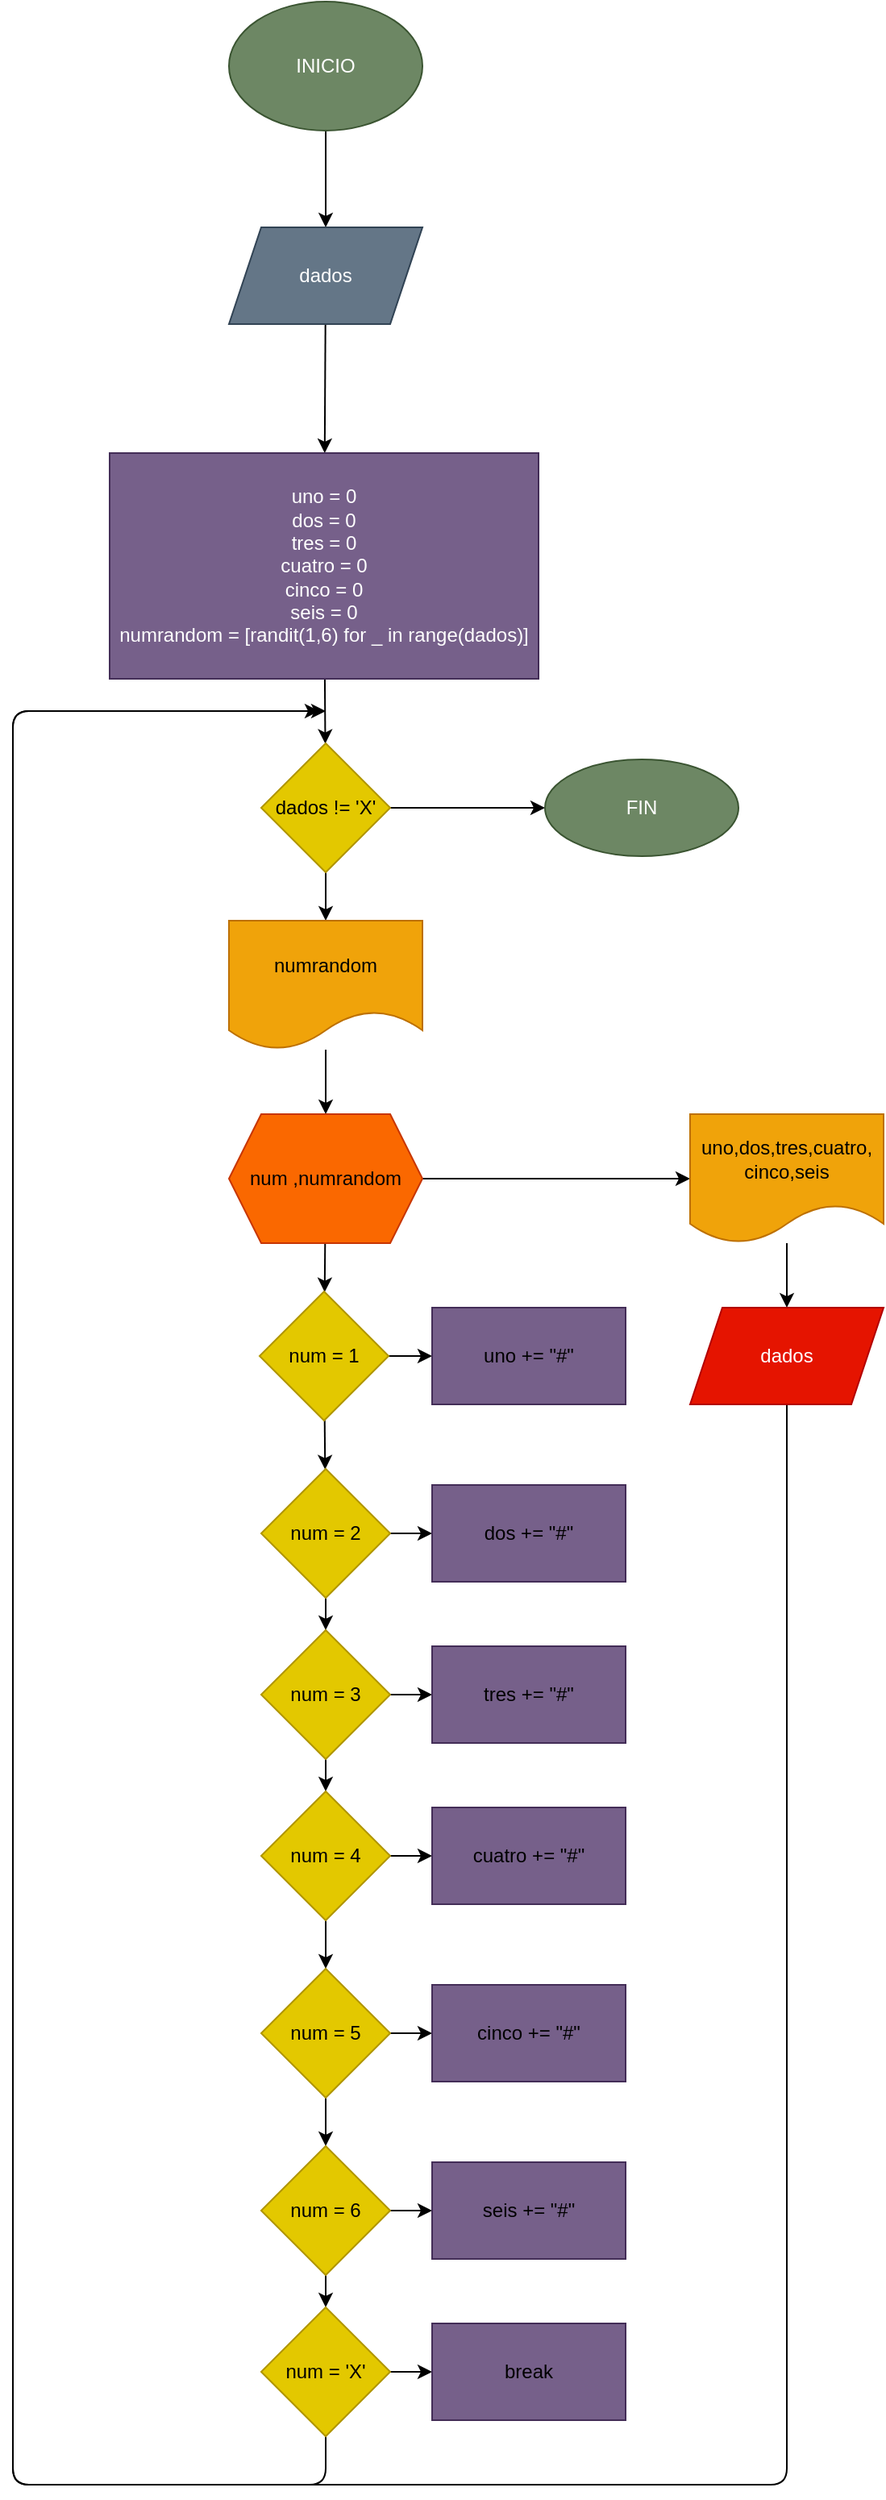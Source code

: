 <mxfile>
    <diagram id="vPcT3iFOvlTVgDfta2zC" name="Page-1">
        <mxGraphModel dx="1411" dy="1020" grid="1" gridSize="10" guides="1" tooltips="1" connect="1" arrows="1" fold="1" page="1" pageScale="1" pageWidth="827" pageHeight="1169" math="0" shadow="0">
            <root>
                <mxCell id="0"/>
                <mxCell id="1" parent="0"/>
                <mxCell id="4" value="" style="edgeStyle=none;html=1;" edge="1" parent="1" source="2" target="3">
                    <mxGeometry relative="1" as="geometry"/>
                </mxCell>
                <mxCell id="2" value="INICIO" style="ellipse;whiteSpace=wrap;html=1;fillColor=#6d8764;fontColor=#ffffff;strokeColor=#3A5431;" vertex="1" parent="1">
                    <mxGeometry x="294" y="50" width="120" height="80" as="geometry"/>
                </mxCell>
                <mxCell id="6" value="" style="edgeStyle=none;html=1;" edge="1" parent="1" source="3" target="5">
                    <mxGeometry relative="1" as="geometry"/>
                </mxCell>
                <mxCell id="3" value="dados" style="shape=parallelogram;perimeter=parallelogramPerimeter;whiteSpace=wrap;html=1;fixedSize=1;fillColor=#647687;fontColor=#ffffff;strokeColor=#314354;" vertex="1" parent="1">
                    <mxGeometry x="294" y="190" width="120" height="60" as="geometry"/>
                </mxCell>
                <mxCell id="8" value="" style="edgeStyle=none;html=1;" edge="1" parent="1" source="5" target="7">
                    <mxGeometry relative="1" as="geometry"/>
                </mxCell>
                <mxCell id="5" value="uno = 0&lt;br&gt;dos = 0&lt;br&gt;tres = 0&lt;br&gt;cuatro = 0&lt;br&gt;cinco = 0&lt;br&gt;seis = 0&lt;br&gt;numrandom = [randit(1,6) for _ in range(dados)]" style="whiteSpace=wrap;html=1;fillColor=#76608a;fontColor=#ffffff;strokeColor=#432D57;" vertex="1" parent="1">
                    <mxGeometry x="220" y="330" width="266" height="140" as="geometry"/>
                </mxCell>
                <mxCell id="10" value="" style="edgeStyle=none;html=1;" edge="1" parent="1" source="7" target="9">
                    <mxGeometry relative="1" as="geometry"/>
                </mxCell>
                <mxCell id="49" value="" style="edgeStyle=none;html=1;" edge="1" parent="1" source="15" target="48">
                    <mxGeometry relative="1" as="geometry"/>
                </mxCell>
                <mxCell id="57" value="" style="edgeStyle=none;html=1;" edge="1" parent="1" source="7" target="56">
                    <mxGeometry relative="1" as="geometry"/>
                </mxCell>
                <mxCell id="7" value="dados != 'X'" style="rhombus;whiteSpace=wrap;html=1;fillColor=#e3c800;fontColor=#000000;strokeColor=#B09500;" vertex="1" parent="1">
                    <mxGeometry x="314" y="510" width="80" height="80" as="geometry"/>
                </mxCell>
                <mxCell id="16" value="" style="edgeStyle=none;html=1;" edge="1" parent="1" source="9" target="15">
                    <mxGeometry relative="1" as="geometry"/>
                </mxCell>
                <mxCell id="9" value="numrandom" style="shape=document;whiteSpace=wrap;html=1;boundedLbl=1;fillColor=#f0a30a;fontColor=#000000;strokeColor=#BD7000;" vertex="1" parent="1">
                    <mxGeometry x="294" y="620" width="120" height="80" as="geometry"/>
                </mxCell>
                <mxCell id="18" value="" style="edgeStyle=none;html=1;" edge="1" parent="1" source="15" target="17">
                    <mxGeometry relative="1" as="geometry"/>
                </mxCell>
                <mxCell id="15" value="num ,numrandom" style="shape=hexagon;perimeter=hexagonPerimeter2;whiteSpace=wrap;html=1;fixedSize=1;fillColor=#fa6800;fontColor=#000000;strokeColor=#C73500;" vertex="1" parent="1">
                    <mxGeometry x="294" y="740" width="120" height="80" as="geometry"/>
                </mxCell>
                <mxCell id="24" value="" style="edgeStyle=none;html=1;" edge="1" parent="1" source="17" target="20">
                    <mxGeometry relative="1" as="geometry"/>
                </mxCell>
                <mxCell id="34" value="" style="edgeStyle=none;html=1;" edge="1" parent="1" source="17" target="33">
                    <mxGeometry relative="1" as="geometry"/>
                </mxCell>
                <mxCell id="17" value="num = 1" style="rhombus;whiteSpace=wrap;html=1;strokeColor=#B09500;fillColor=#e3c800;fontColor=#000000;" vertex="1" parent="1">
                    <mxGeometry x="313" y="850" width="80" height="80" as="geometry"/>
                </mxCell>
                <mxCell id="25" value="" style="edgeStyle=none;html=1;" edge="1" parent="1" source="20" target="21">
                    <mxGeometry relative="1" as="geometry"/>
                </mxCell>
                <mxCell id="42" value="" style="edgeStyle=none;html=1;" edge="1" parent="1" source="20" target="35">
                    <mxGeometry relative="1" as="geometry"/>
                </mxCell>
                <mxCell id="20" value="num = 2" style="rhombus;whiteSpace=wrap;html=1;strokeColor=#B09500;fillColor=#e3c800;fontColor=#000000;" vertex="1" parent="1">
                    <mxGeometry x="314" y="960" width="80" height="80" as="geometry"/>
                </mxCell>
                <mxCell id="26" value="" style="edgeStyle=none;html=1;" edge="1" parent="1" source="21" target="22">
                    <mxGeometry relative="1" as="geometry"/>
                </mxCell>
                <mxCell id="41" value="" style="edgeStyle=none;html=1;" edge="1" parent="1" source="21" target="36">
                    <mxGeometry relative="1" as="geometry"/>
                </mxCell>
                <mxCell id="21" value="num = 3" style="rhombus;whiteSpace=wrap;html=1;strokeColor=#B09500;fillColor=#e3c800;fontColor=#000000;" vertex="1" parent="1">
                    <mxGeometry x="314" y="1060" width="80" height="80" as="geometry"/>
                </mxCell>
                <mxCell id="27" value="" style="edgeStyle=none;html=1;" edge="1" parent="1" source="22" target="23">
                    <mxGeometry relative="1" as="geometry"/>
                </mxCell>
                <mxCell id="43" value="" style="edgeStyle=none;html=1;" edge="1" parent="1" source="22" target="37">
                    <mxGeometry relative="1" as="geometry"/>
                </mxCell>
                <mxCell id="22" value="num = 4" style="rhombus;whiteSpace=wrap;html=1;strokeColor=#B09500;fillColor=#e3c800;fontColor=#000000;" vertex="1" parent="1">
                    <mxGeometry x="314" y="1160" width="80" height="80" as="geometry"/>
                </mxCell>
                <mxCell id="29" value="" style="edgeStyle=none;html=1;" edge="1" parent="1" source="23" target="28">
                    <mxGeometry relative="1" as="geometry"/>
                </mxCell>
                <mxCell id="44" value="" style="edgeStyle=none;html=1;" edge="1" parent="1" source="23" target="38">
                    <mxGeometry relative="1" as="geometry"/>
                </mxCell>
                <mxCell id="23" value="num = 5" style="rhombus;whiteSpace=wrap;html=1;strokeColor=#B09500;fillColor=#e3c800;fontColor=#000000;" vertex="1" parent="1">
                    <mxGeometry x="314" y="1270" width="80" height="80" as="geometry"/>
                </mxCell>
                <mxCell id="32" value="" style="edgeStyle=none;html=1;" edge="1" parent="1" source="28" target="31">
                    <mxGeometry relative="1" as="geometry"/>
                </mxCell>
                <mxCell id="45" value="" style="edgeStyle=none;html=1;" edge="1" parent="1" source="28" target="39">
                    <mxGeometry relative="1" as="geometry"/>
                </mxCell>
                <mxCell id="28" value="num = 6" style="rhombus;whiteSpace=wrap;html=1;strokeColor=#B09500;fillColor=#e3c800;fontColor=#000000;" vertex="1" parent="1">
                    <mxGeometry x="314" y="1380" width="80" height="80" as="geometry"/>
                </mxCell>
                <mxCell id="46" value="" style="edgeStyle=none;html=1;" edge="1" parent="1" source="31" target="40">
                    <mxGeometry relative="1" as="geometry"/>
                </mxCell>
                <mxCell id="47" style="edgeStyle=none;html=1;" edge="1" parent="1" source="31">
                    <mxGeometry relative="1" as="geometry">
                        <mxPoint x="354" y="490" as="targetPoint"/>
                        <Array as="points">
                            <mxPoint x="354" y="1590"/>
                            <mxPoint x="160" y="1590"/>
                            <mxPoint x="160" y="490"/>
                        </Array>
                    </mxGeometry>
                </mxCell>
                <mxCell id="31" value="num = 'X'" style="rhombus;whiteSpace=wrap;html=1;strokeColor=#B09500;fillColor=#e3c800;fontColor=#000000;" vertex="1" parent="1">
                    <mxGeometry x="314" y="1480" width="80" height="80" as="geometry"/>
                </mxCell>
                <mxCell id="33" value="uno += &quot;#&quot;" style="whiteSpace=wrap;html=1;fillColor=#76608a;strokeColor=#432D57;" vertex="1" parent="1">
                    <mxGeometry x="420" y="860" width="120" height="60" as="geometry"/>
                </mxCell>
                <mxCell id="35" value="dos += &quot;#&quot;" style="whiteSpace=wrap;html=1;fillColor=#76608a;strokeColor=#432D57;" vertex="1" parent="1">
                    <mxGeometry x="420" y="970" width="120" height="60" as="geometry"/>
                </mxCell>
                <mxCell id="36" value="tres += &quot;#&quot;" style="whiteSpace=wrap;html=1;fillColor=#76608a;strokeColor=#432D57;" vertex="1" parent="1">
                    <mxGeometry x="420" y="1070" width="120" height="60" as="geometry"/>
                </mxCell>
                <mxCell id="37" value="cuatro += &quot;#&quot;" style="whiteSpace=wrap;html=1;fillColor=#76608a;strokeColor=#432D57;" vertex="1" parent="1">
                    <mxGeometry x="420" y="1170" width="120" height="60" as="geometry"/>
                </mxCell>
                <mxCell id="38" value="cinco += &quot;#&quot;" style="whiteSpace=wrap;html=1;fillColor=#76608a;strokeColor=#432D57;" vertex="1" parent="1">
                    <mxGeometry x="420" y="1280" width="120" height="60" as="geometry"/>
                </mxCell>
                <mxCell id="39" value="seis += &quot;#&quot;" style="whiteSpace=wrap;html=1;fillColor=#76608a;strokeColor=#432D57;" vertex="1" parent="1">
                    <mxGeometry x="420" y="1390" width="120" height="60" as="geometry"/>
                </mxCell>
                <mxCell id="40" value="break" style="whiteSpace=wrap;html=1;fillColor=#76608a;strokeColor=#432D57;" vertex="1" parent="1">
                    <mxGeometry x="420" y="1490" width="120" height="60" as="geometry"/>
                </mxCell>
                <mxCell id="51" value="" style="edgeStyle=none;html=1;" edge="1" parent="1" source="48" target="50">
                    <mxGeometry relative="1" as="geometry"/>
                </mxCell>
                <mxCell id="48" value="uno,dos,tres,cuatro,&lt;br&gt;cinco,seis" style="shape=document;whiteSpace=wrap;html=1;boundedLbl=1;fillColor=#f0a30a;fontColor=#000000;strokeColor=#BD7000;" vertex="1" parent="1">
                    <mxGeometry x="580" y="740" width="120" height="80" as="geometry"/>
                </mxCell>
                <mxCell id="52" style="edgeStyle=none;html=1;" edge="1" parent="1" source="50">
                    <mxGeometry relative="1" as="geometry">
                        <mxPoint x="350" y="490" as="targetPoint"/>
                        <Array as="points">
                            <mxPoint x="640" y="1590"/>
                            <mxPoint x="160" y="1590"/>
                            <mxPoint x="160" y="490"/>
                        </Array>
                    </mxGeometry>
                </mxCell>
                <mxCell id="50" value="dados" style="shape=parallelogram;perimeter=parallelogramPerimeter;whiteSpace=wrap;html=1;fixedSize=1;fillColor=#e51400;fontColor=#ffffff;strokeColor=#B20000;" vertex="1" parent="1">
                    <mxGeometry x="580" y="860" width="120" height="60" as="geometry"/>
                </mxCell>
                <mxCell id="56" value="FIN" style="ellipse;whiteSpace=wrap;html=1;fillColor=#6d8764;fontColor=#ffffff;strokeColor=#3A5431;" vertex="1" parent="1">
                    <mxGeometry x="490" y="520" width="120" height="60" as="geometry"/>
                </mxCell>
            </root>
        </mxGraphModel>
    </diagram>
</mxfile>